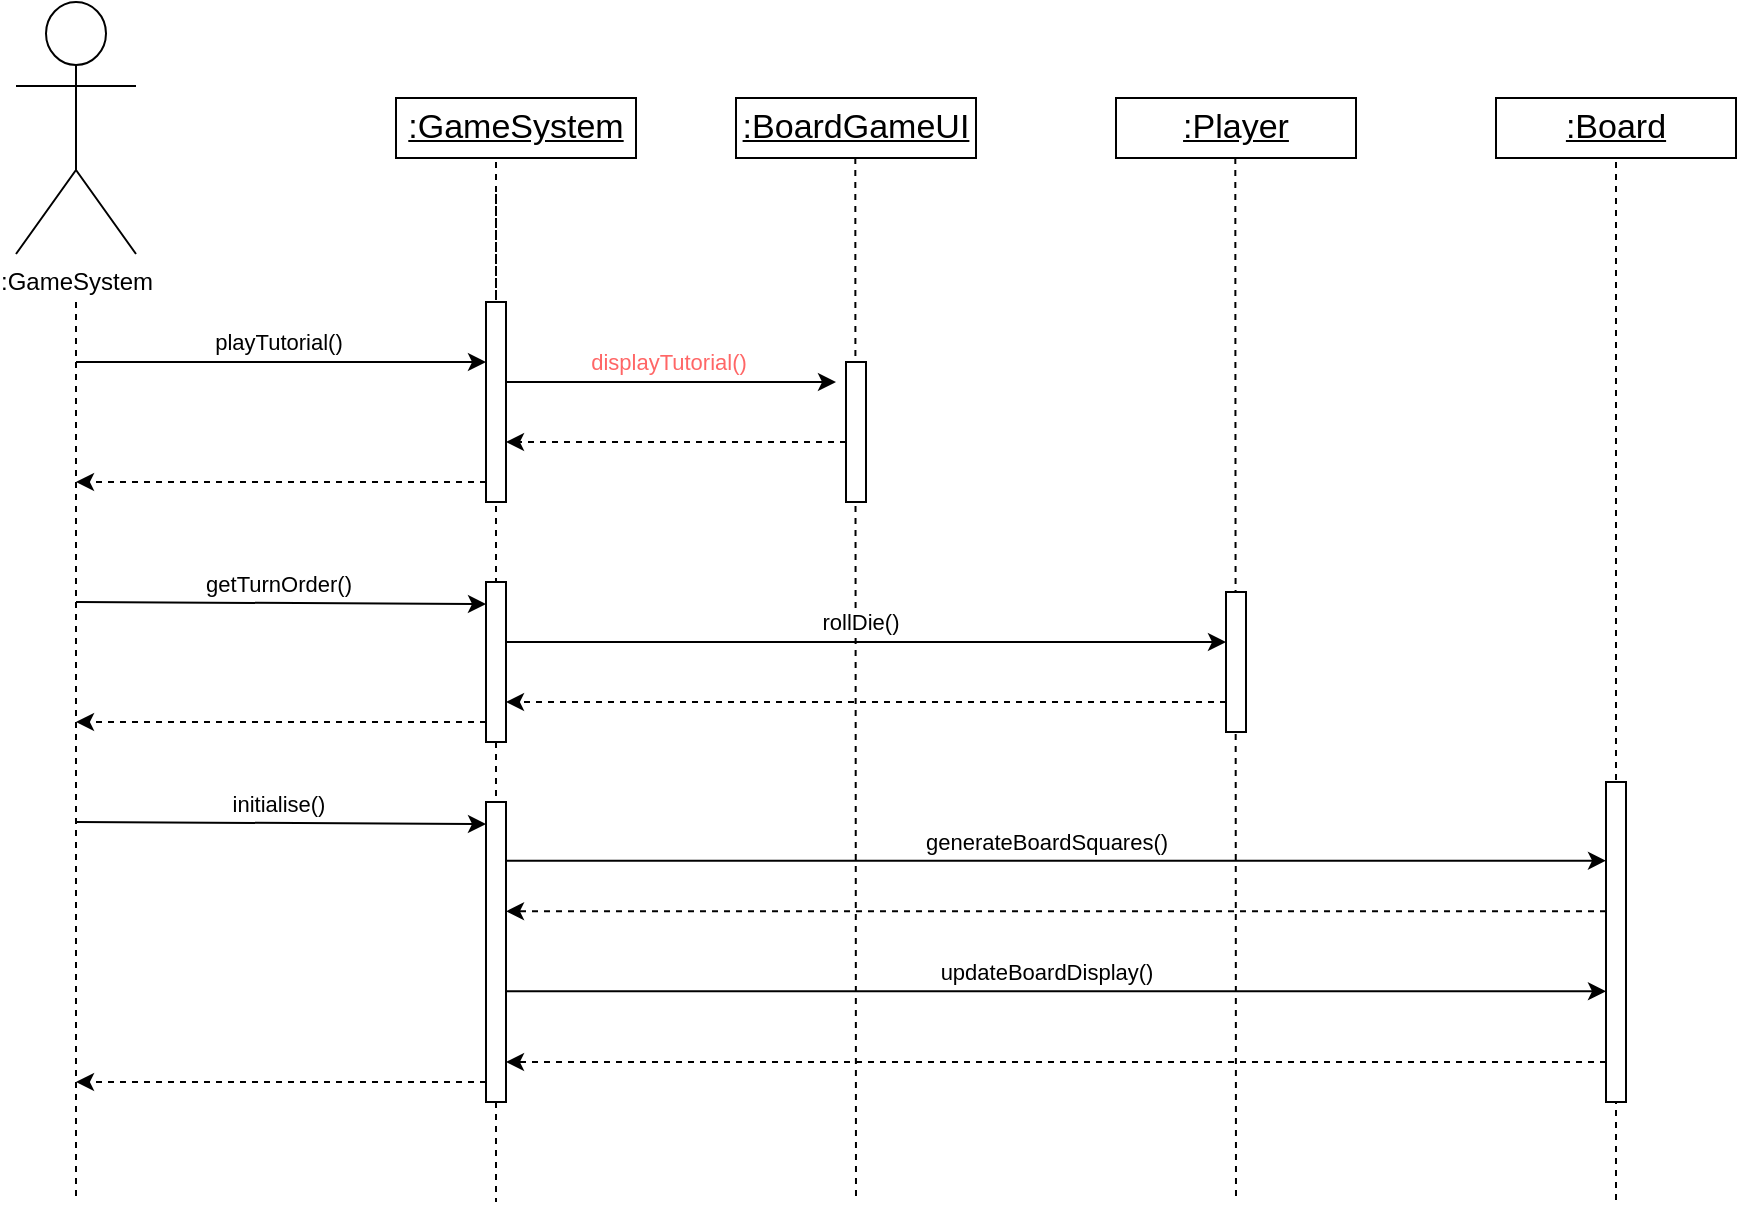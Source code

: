 <mxfile version="24.9.0" pages="4">
  <diagram id="BFhmOi5wU_xgaNPKwpR2" name="Start Game Setup &amp; Player Introduction">
    <mxGraphModel dx="1568" dy="797" grid="1" gridSize="10" guides="1" tooltips="1" connect="1" arrows="1" fold="1" page="1" pageScale="1" pageWidth="1169" pageHeight="827" math="0" shadow="0">
      <root>
        <mxCell id="0" />
        <mxCell id="1" parent="0" />
        <mxCell id="CB8T1kKB-QZbDKMBK94T-1" style="edgeStyle=orthogonalEdgeStyle;rounded=0;orthogonalLoop=1;jettySize=auto;html=1;dashed=1;endArrow=none;endFill=0;" parent="1" edge="1">
          <mxGeometry relative="1" as="geometry">
            <mxPoint x="70" y="640" as="targetPoint" />
            <mxPoint x="70" y="190" as="sourcePoint" />
          </mxGeometry>
        </mxCell>
        <mxCell id="CB8T1kKB-QZbDKMBK94T-2" value=":GameSystem" style="shape=umlActor;verticalLabelPosition=bottom;verticalAlign=top;html=1;outlineConnect=0;" parent="1" vertex="1">
          <mxGeometry x="40" y="40" width="60" height="126" as="geometry" />
        </mxCell>
        <mxCell id="CB8T1kKB-QZbDKMBK94T-4" value=":GameSystem" style="html=1;whiteSpace=wrap;fontStyle=4;fontSize=17;horizontal=1;" parent="1" vertex="1">
          <mxGeometry x="230" y="88" width="120" height="30" as="geometry" />
        </mxCell>
        <mxCell id="CB8T1kKB-QZbDKMBK94T-5" style="edgeStyle=orthogonalEdgeStyle;rounded=0;orthogonalLoop=1;jettySize=auto;html=1;dashed=1;endArrow=none;endFill=0;exitX=0.5;exitY=1;exitDx=0;exitDy=0;" parent="1" source="0vsVzLCJRV0ue-xMrHIm-22" edge="1">
          <mxGeometry relative="1" as="geometry">
            <mxPoint x="280" y="640" as="targetPoint" />
            <mxPoint x="280" y="136" as="sourcePoint" />
            <Array as="points">
              <mxPoint x="280" y="426" />
            </Array>
          </mxGeometry>
        </mxCell>
        <mxCell id="CB8T1kKB-QZbDKMBK94T-7" value="" style="edgeStyle=orthogonalEdgeStyle;rounded=0;orthogonalLoop=1;jettySize=auto;html=1;dashed=1;endArrow=none;endFill=0;exitX=0.5;exitY=1;exitDx=0;exitDy=0;" parent="1" source="CB8T1kKB-QZbDKMBK94T-4" edge="1">
          <mxGeometry relative="1" as="geometry">
            <mxPoint x="280" y="216" as="targetPoint" />
            <mxPoint x="280" y="76" as="sourcePoint" />
            <Array as="points">
              <mxPoint x="280" y="226" />
              <mxPoint x="280" y="226" />
            </Array>
          </mxGeometry>
        </mxCell>
        <mxCell id="0vsVzLCJRV0ue-xMrHIm-4" value="" style="endArrow=classic;html=1;rounded=0;" parent="1" target="0vsVzLCJRV0ue-xMrHIm-3" edge="1">
          <mxGeometry width="50" height="50" relative="1" as="geometry">
            <mxPoint x="70" y="220" as="sourcePoint" />
            <mxPoint x="160" y="220" as="targetPoint" />
          </mxGeometry>
        </mxCell>
        <mxCell id="0vsVzLCJRV0ue-xMrHIm-12" value="playTutorial()" style="edgeLabel;html=1;align=center;verticalAlign=middle;resizable=0;points=[];" parent="0vsVzLCJRV0ue-xMrHIm-4" vertex="1" connectable="0">
          <mxGeometry x="-0.019" relative="1" as="geometry">
            <mxPoint y="-10" as="offset" />
          </mxGeometry>
        </mxCell>
        <mxCell id="0vsVzLCJRV0ue-xMrHIm-17" value="" style="endArrow=classic;dashed=1;html=1;rounded=0;" parent="1" edge="1">
          <mxGeometry width="50" height="50" relative="1" as="geometry">
            <mxPoint x="275" y="280" as="sourcePoint" />
            <mxPoint x="70" y="280" as="targetPoint" />
          </mxGeometry>
        </mxCell>
        <mxCell id="0vsVzLCJRV0ue-xMrHIm-19" value="" style="endArrow=classic;html=1;rounded=0;entryX=0;entryY=0;entryDx=0;entryDy=5;entryPerimeter=0;" parent="1" edge="1">
          <mxGeometry width="50" height="50" relative="1" as="geometry">
            <mxPoint x="70" y="340" as="sourcePoint" />
            <mxPoint x="275" y="341" as="targetPoint" />
          </mxGeometry>
        </mxCell>
        <mxCell id="0vsVzLCJRV0ue-xMrHIm-20" value="getTurnOrder()" style="edgeLabel;html=1;align=center;verticalAlign=middle;resizable=0;points=[];" parent="0vsVzLCJRV0ue-xMrHIm-19" vertex="1" connectable="0">
          <mxGeometry x="-0.019" relative="1" as="geometry">
            <mxPoint y="-10" as="offset" />
          </mxGeometry>
        </mxCell>
        <mxCell id="0vsVzLCJRV0ue-xMrHIm-21" value="" style="endArrow=classic;dashed=1;html=1;rounded=0;" parent="1" edge="1">
          <mxGeometry width="50" height="50" relative="1" as="geometry">
            <mxPoint x="275" y="400" as="sourcePoint" />
            <mxPoint x="70" y="400" as="targetPoint" />
          </mxGeometry>
        </mxCell>
        <mxCell id="0vsVzLCJRV0ue-xMrHIm-23" value="" style="edgeStyle=orthogonalEdgeStyle;rounded=0;orthogonalLoop=1;jettySize=auto;html=1;dashed=1;endArrow=none;endFill=0;exitX=0.5;exitY=1;exitDx=0;exitDy=0;" parent="1" target="0vsVzLCJRV0ue-xMrHIm-22" edge="1">
          <mxGeometry relative="1" as="geometry">
            <mxPoint x="280" y="480" as="targetPoint" />
            <mxPoint x="280" y="136" as="sourcePoint" />
            <Array as="points">
              <mxPoint x="280" y="260" />
              <mxPoint x="280" y="260" />
            </Array>
          </mxGeometry>
        </mxCell>
        <mxCell id="0vsVzLCJRV0ue-xMrHIm-22" value="" style="html=1;points=[[0,0,0,0,5],[0,1,0,0,-5],[1,0,0,0,5],[1,1,0,0,-5]];perimeter=orthogonalPerimeter;outlineConnect=0;targetShapes=umlLifeline;portConstraint=eastwest;newEdgeStyle={&quot;curved&quot;:0,&quot;rounded&quot;:0};" parent="1" vertex="1">
          <mxGeometry x="275" y="330" width="10" height="80" as="geometry" />
        </mxCell>
        <mxCell id="0vsVzLCJRV0ue-xMrHIm-3" value="" style="html=1;points=[[0,0,0,0,5],[0,1,0,0,-5],[1,0,0,0,5],[1,1,0,0,-5]];perimeter=orthogonalPerimeter;outlineConnect=0;targetShapes=umlLifeline;portConstraint=eastwest;newEdgeStyle={&quot;curved&quot;:0,&quot;rounded&quot;:0};" parent="1" vertex="1">
          <mxGeometry x="275" y="190" width="10" height="100" as="geometry" />
        </mxCell>
        <mxCell id="0vsVzLCJRV0ue-xMrHIm-24" value="" style="endArrow=classic;html=1;rounded=0;entryX=0;entryY=0;entryDx=0;entryDy=5;entryPerimeter=0;" parent="1" edge="1">
          <mxGeometry width="50" height="50" relative="1" as="geometry">
            <mxPoint x="70" y="450" as="sourcePoint" />
            <mxPoint x="275" y="451" as="targetPoint" />
          </mxGeometry>
        </mxCell>
        <mxCell id="0vsVzLCJRV0ue-xMrHIm-25" value="initialise()" style="edgeLabel;html=1;align=center;verticalAlign=middle;resizable=0;points=[];" parent="0vsVzLCJRV0ue-xMrHIm-24" vertex="1" connectable="0">
          <mxGeometry x="-0.019" relative="1" as="geometry">
            <mxPoint y="-10" as="offset" />
          </mxGeometry>
        </mxCell>
        <mxCell id="0vsVzLCJRV0ue-xMrHIm-26" value="" style="endArrow=classic;dashed=1;html=1;rounded=0;" parent="1" edge="1">
          <mxGeometry width="50" height="50" relative="1" as="geometry">
            <mxPoint x="275" y="580" as="sourcePoint" />
            <mxPoint x="70" y="580" as="targetPoint" />
          </mxGeometry>
        </mxCell>
        <mxCell id="0vsVzLCJRV0ue-xMrHIm-27" value="" style="html=1;points=[[0,0,0,0,5],[0,1,0,0,-5],[1,0,0,0,5],[1,1,0,0,-5]];perimeter=orthogonalPerimeter;outlineConnect=0;targetShapes=umlLifeline;portConstraint=eastwest;newEdgeStyle={&quot;curved&quot;:0,&quot;rounded&quot;:0};" parent="1" vertex="1">
          <mxGeometry x="275" y="440" width="10" height="150" as="geometry" />
        </mxCell>
        <mxCell id="Nckeg02XJ0LHELRJPL2k-1" value=":BoardGameUI" style="html=1;whiteSpace=wrap;fontStyle=4;fontSize=17;horizontal=1;" vertex="1" parent="1">
          <mxGeometry x="400" y="88" width="120" height="30" as="geometry" />
        </mxCell>
        <mxCell id="Nckeg02XJ0LHELRJPL2k-2" value="" style="endArrow=classic;html=1;rounded=0;" edge="1" parent="1">
          <mxGeometry width="50" height="50" relative="1" as="geometry">
            <mxPoint x="285" y="230" as="sourcePoint" />
            <mxPoint x="450" y="230" as="targetPoint" />
          </mxGeometry>
        </mxCell>
        <mxCell id="Nckeg02XJ0LHELRJPL2k-3" value="&lt;font color=&quot;#ff6666&quot;&gt;displayTutorial()&lt;/font&gt;" style="edgeLabel;html=1;align=center;verticalAlign=middle;resizable=0;points=[];strokeColor=#FF7575;fillColor=#FF6666;" vertex="1" connectable="0" parent="Nckeg02XJ0LHELRJPL2k-2">
          <mxGeometry x="-0.019" relative="1" as="geometry">
            <mxPoint y="-10" as="offset" />
          </mxGeometry>
        </mxCell>
        <mxCell id="Nckeg02XJ0LHELRJPL2k-8" value="" style="edgeStyle=orthogonalEdgeStyle;rounded=0;orthogonalLoop=1;jettySize=auto;html=1;dashed=1;endArrow=none;endFill=0;exitX=0.5;exitY=1;exitDx=0;exitDy=0;" edge="1" parent="1">
          <mxGeometry relative="1" as="geometry">
            <mxPoint x="460" y="640" as="targetPoint" />
            <mxPoint x="459.66" y="118" as="sourcePoint" />
            <Array as="points">
              <mxPoint x="460" y="210" />
              <mxPoint x="460" y="210" />
            </Array>
          </mxGeometry>
        </mxCell>
        <mxCell id="Nckeg02XJ0LHELRJPL2k-6" value="" style="html=1;points=[[0,0,0,0,5],[0,1,0,0,-5],[1,0,0,0,5],[1,1,0,0,-5]];perimeter=orthogonalPerimeter;outlineConnect=0;targetShapes=umlLifeline;portConstraint=eastwest;newEdgeStyle={&quot;curved&quot;:0,&quot;rounded&quot;:0};" vertex="1" parent="1">
          <mxGeometry x="455" y="220" width="10" height="70" as="geometry" />
        </mxCell>
        <mxCell id="Nckeg02XJ0LHELRJPL2k-9" value="" style="endArrow=classic;dashed=1;html=1;rounded=0;" edge="1" parent="1" target="0vsVzLCJRV0ue-xMrHIm-3">
          <mxGeometry width="50" height="50" relative="1" as="geometry">
            <mxPoint x="455" y="260" as="sourcePoint" />
            <mxPoint x="290" y="260" as="targetPoint" />
          </mxGeometry>
        </mxCell>
        <mxCell id="Nckeg02XJ0LHELRJPL2k-11" value=":Player" style="html=1;whiteSpace=wrap;fontStyle=4;fontSize=17;horizontal=1;" vertex="1" parent="1">
          <mxGeometry x="590" y="88" width="120" height="30" as="geometry" />
        </mxCell>
        <mxCell id="Nckeg02XJ0LHELRJPL2k-12" value="" style="edgeStyle=orthogonalEdgeStyle;rounded=0;orthogonalLoop=1;jettySize=auto;html=1;dashed=1;endArrow=none;endFill=0;exitX=0.5;exitY=1;exitDx=0;exitDy=0;" edge="1" parent="1">
          <mxGeometry relative="1" as="geometry">
            <mxPoint x="650" y="640" as="targetPoint" />
            <mxPoint x="649.66" y="118" as="sourcePoint" />
            <Array as="points">
              <mxPoint x="650" y="210" />
              <mxPoint x="650" y="210" />
            </Array>
          </mxGeometry>
        </mxCell>
        <mxCell id="Nckeg02XJ0LHELRJPL2k-13" value="" style="html=1;points=[[0,0,0,0,5],[0,1,0,0,-5],[1,0,0,0,5],[1,1,0,0,-5]];perimeter=orthogonalPerimeter;outlineConnect=0;targetShapes=umlLifeline;portConstraint=eastwest;newEdgeStyle={&quot;curved&quot;:0,&quot;rounded&quot;:0};" vertex="1" parent="1">
          <mxGeometry x="645" y="335" width="10" height="70" as="geometry" />
        </mxCell>
        <mxCell id="Nckeg02XJ0LHELRJPL2k-14" value="" style="endArrow=classic;html=1;rounded=0;" edge="1" parent="1" target="Nckeg02XJ0LHELRJPL2k-13">
          <mxGeometry width="50" height="50" relative="1" as="geometry">
            <mxPoint x="285" y="360" as="sourcePoint" />
            <mxPoint x="490" y="361" as="targetPoint" />
          </mxGeometry>
        </mxCell>
        <mxCell id="Nckeg02XJ0LHELRJPL2k-15" value="rollDie()" style="edgeLabel;html=1;align=center;verticalAlign=middle;resizable=0;points=[];" vertex="1" connectable="0" parent="Nckeg02XJ0LHELRJPL2k-14">
          <mxGeometry x="-0.019" relative="1" as="geometry">
            <mxPoint y="-10" as="offset" />
          </mxGeometry>
        </mxCell>
        <mxCell id="Nckeg02XJ0LHELRJPL2k-16" value="" style="endArrow=classic;dashed=1;html=1;rounded=0;" edge="1" parent="1">
          <mxGeometry width="50" height="50" relative="1" as="geometry">
            <mxPoint x="645" y="390" as="sourcePoint" />
            <mxPoint x="285" y="390" as="targetPoint" />
          </mxGeometry>
        </mxCell>
        <mxCell id="Nckeg02XJ0LHELRJPL2k-18" value=":Board" style="html=1;whiteSpace=wrap;fontStyle=4;fontSize=17;horizontal=1;" vertex="1" parent="1">
          <mxGeometry x="780" y="88" width="120" height="30" as="geometry" />
        </mxCell>
        <mxCell id="Nckeg02XJ0LHELRJPL2k-19" value="" style="edgeStyle=orthogonalEdgeStyle;rounded=0;orthogonalLoop=1;jettySize=auto;html=1;dashed=1;endArrow=none;endFill=0;" edge="1" parent="1">
          <mxGeometry relative="1" as="geometry">
            <mxPoint x="840" y="640" as="targetPoint" />
            <mxPoint x="840" y="120" as="sourcePoint" />
            <Array as="points">
              <mxPoint x="839.66" y="120" />
              <mxPoint x="839.66" y="120" />
            </Array>
          </mxGeometry>
        </mxCell>
        <mxCell id="Nckeg02XJ0LHELRJPL2k-20" value="" style="html=1;points=[[0,0,0,0,5],[0,1,0,0,-5],[1,0,0,0,5],[1,1,0,0,-5]];perimeter=orthogonalPerimeter;outlineConnect=0;targetShapes=umlLifeline;portConstraint=eastwest;newEdgeStyle={&quot;curved&quot;:0,&quot;rounded&quot;:0};" vertex="1" parent="1">
          <mxGeometry x="835" y="430" width="10" height="160" as="geometry" />
        </mxCell>
        <mxCell id="Nckeg02XJ0LHELRJPL2k-22" value="" style="endArrow=classic;html=1;rounded=0;" edge="1" parent="1">
          <mxGeometry width="50" height="50" relative="1" as="geometry">
            <mxPoint x="285" y="469.32" as="sourcePoint" />
            <mxPoint x="835" y="469.32" as="targetPoint" />
          </mxGeometry>
        </mxCell>
        <mxCell id="Nckeg02XJ0LHELRJPL2k-23" value="generateBoardSquares()" style="edgeLabel;html=1;align=center;verticalAlign=middle;resizable=0;points=[];" vertex="1" connectable="0" parent="Nckeg02XJ0LHELRJPL2k-22">
          <mxGeometry x="-0.019" relative="1" as="geometry">
            <mxPoint y="-10" as="offset" />
          </mxGeometry>
        </mxCell>
        <mxCell id="Nckeg02XJ0LHELRJPL2k-24" value="" style="endArrow=classic;dashed=1;html=1;rounded=0;" edge="1" parent="1">
          <mxGeometry width="50" height="50" relative="1" as="geometry">
            <mxPoint x="835" y="494.66" as="sourcePoint" />
            <mxPoint x="285" y="494.66" as="targetPoint" />
          </mxGeometry>
        </mxCell>
        <mxCell id="Nckeg02XJ0LHELRJPL2k-27" value="" style="endArrow=classic;html=1;rounded=0;" edge="1" parent="1">
          <mxGeometry width="50" height="50" relative="1" as="geometry">
            <mxPoint x="285" y="534.66" as="sourcePoint" />
            <mxPoint x="835" y="534.66" as="targetPoint" />
          </mxGeometry>
        </mxCell>
        <mxCell id="Nckeg02XJ0LHELRJPL2k-28" value="updateBoardDisplay()" style="edgeLabel;html=1;align=center;verticalAlign=middle;resizable=0;points=[];" vertex="1" connectable="0" parent="Nckeg02XJ0LHELRJPL2k-27">
          <mxGeometry x="-0.019" relative="1" as="geometry">
            <mxPoint y="-10" as="offset" />
          </mxGeometry>
        </mxCell>
        <mxCell id="Nckeg02XJ0LHELRJPL2k-29" value="" style="endArrow=classic;dashed=1;html=1;rounded=0;" edge="1" parent="1">
          <mxGeometry width="50" height="50" relative="1" as="geometry">
            <mxPoint x="835" y="570" as="sourcePoint" />
            <mxPoint x="285" y="570" as="targetPoint" />
          </mxGeometry>
        </mxCell>
      </root>
    </mxGraphModel>
  </diagram>
  <diagram id="1gTBsRZRr8wAKN8Hd8PT" name="Resolve End of Round">
    <mxGraphModel dx="1299" dy="661" grid="1" gridSize="10" guides="1" tooltips="1" connect="1" arrows="1" fold="1" page="1" pageScale="1" pageWidth="1169" pageHeight="827" math="0" shadow="0">
      <root>
        <mxCell id="0" />
        <mxCell id="1" parent="0" />
        <mxCell id="EyYJ2yW6J9hGM3Kc2w8u-1" style="edgeStyle=orthogonalEdgeStyle;rounded=0;orthogonalLoop=1;jettySize=auto;html=1;dashed=1;endArrow=none;endFill=0;" parent="1" edge="1">
          <mxGeometry relative="1" as="geometry">
            <mxPoint x="80" y="440" as="targetPoint" />
            <mxPoint x="80" y="190" as="sourcePoint" />
          </mxGeometry>
        </mxCell>
        <mxCell id="EyYJ2yW6J9hGM3Kc2w8u-2" value=":Player" style="shape=umlActor;verticalLabelPosition=bottom;verticalAlign=top;html=1;outlineConnect=0;" parent="1" vertex="1">
          <mxGeometry x="50" y="40" width="60" height="126" as="geometry" />
        </mxCell>
        <mxCell id="EyYJ2yW6J9hGM3Kc2w8u-3" value=":GameSystem" style="html=1;whiteSpace=wrap;fontStyle=4;fontSize=17;horizontal=1;" parent="1" vertex="1">
          <mxGeometry x="240" y="88" width="120" height="30" as="geometry" />
        </mxCell>
        <mxCell id="EyYJ2yW6J9hGM3Kc2w8u-4" value="" style="edgeStyle=orthogonalEdgeStyle;rounded=0;orthogonalLoop=1;jettySize=auto;html=1;dashed=1;endArrow=none;endFill=0;exitX=0.5;exitY=1;exitDx=0;exitDy=0;" parent="1" source="EyYJ2yW6J9hGM3Kc2w8u-3" edge="1">
          <mxGeometry relative="1" as="geometry">
            <mxPoint x="290" y="216" as="targetPoint" />
            <mxPoint x="290" y="76" as="sourcePoint" />
            <Array as="points">
              <mxPoint x="290" y="226" />
              <mxPoint x="290" y="226" />
            </Array>
          </mxGeometry>
        </mxCell>
        <mxCell id="EyYJ2yW6J9hGM3Kc2w8u-5" value="" style="endArrow=classic;html=1;rounded=0;" parent="1" target="EyYJ2yW6J9hGM3Kc2w8u-9" edge="1">
          <mxGeometry width="50" height="50" relative="1" as="geometry">
            <mxPoint x="80" y="220" as="sourcePoint" />
            <mxPoint x="170" y="220" as="targetPoint" />
          </mxGeometry>
        </mxCell>
        <mxCell id="EyYJ2yW6J9hGM3Kc2w8u-6" value="endRound()" style="edgeLabel;html=1;align=center;verticalAlign=middle;resizable=0;points=[];" parent="EyYJ2yW6J9hGM3Kc2w8u-5" vertex="1" connectable="0">
          <mxGeometry x="-0.019" relative="1" as="geometry">
            <mxPoint y="-10" as="offset" />
          </mxGeometry>
        </mxCell>
        <mxCell id="EyYJ2yW6J9hGM3Kc2w8u-7" value="" style="endArrow=classic;dashed=1;html=1;rounded=0;" parent="1" edge="1">
          <mxGeometry width="50" height="50" relative="1" as="geometry">
            <mxPoint x="285" y="390" as="sourcePoint" />
            <mxPoint x="80" y="390" as="targetPoint" />
          </mxGeometry>
        </mxCell>
        <mxCell id="EyYJ2yW6J9hGM3Kc2w8u-8" value="" style="edgeStyle=orthogonalEdgeStyle;rounded=0;orthogonalLoop=1;jettySize=auto;html=1;dashed=1;endArrow=none;endFill=0;exitX=0.5;exitY=1;exitDx=0;exitDy=0;" parent="1" edge="1">
          <mxGeometry relative="1" as="geometry">
            <mxPoint x="290" y="440" as="targetPoint" />
            <mxPoint x="290" y="136" as="sourcePoint" />
            <Array as="points">
              <mxPoint x="290" y="260" />
              <mxPoint x="290" y="260" />
            </Array>
          </mxGeometry>
        </mxCell>
        <mxCell id="EyYJ2yW6J9hGM3Kc2w8u-9" value="" style="html=1;points=[[0,0,0,0,5],[0,1,0,0,-5],[1,0,0,0,5],[1,1,0,0,-5]];perimeter=orthogonalPerimeter;outlineConnect=0;targetShapes=umlLifeline;portConstraint=eastwest;newEdgeStyle={&quot;curved&quot;:0,&quot;rounded&quot;:0};" parent="1" vertex="1">
          <mxGeometry x="285" y="190" width="10" height="220" as="geometry" />
        </mxCell>
        <mxCell id="EyYJ2yW6J9hGM3Kc2w8u-10" value="" style="endArrow=classic;html=1;rounded=0;" parent="1" target="EyYJ2yW6J9hGM3Kc2w8u-14" edge="1">
          <mxGeometry width="50" height="50" relative="1" as="geometry">
            <mxPoint x="295" y="230" as="sourcePoint" />
            <mxPoint x="385" y="230" as="targetPoint" />
          </mxGeometry>
        </mxCell>
        <mxCell id="EyYJ2yW6J9hGM3Kc2w8u-11" value="generateMoreSquares()" style="edgeLabel;html=1;align=center;verticalAlign=middle;resizable=0;points=[];" parent="EyYJ2yW6J9hGM3Kc2w8u-10" vertex="1" connectable="0">
          <mxGeometry x="-0.019" relative="1" as="geometry">
            <mxPoint y="-10" as="offset" />
          </mxGeometry>
        </mxCell>
        <mxCell id="EyYJ2yW6J9hGM3Kc2w8u-12" value=":Board" style="html=1;whiteSpace=wrap;fontStyle=4;fontSize=17;horizontal=1;" parent="1" vertex="1">
          <mxGeometry x="455" y="88" width="100" height="30" as="geometry" />
        </mxCell>
        <mxCell id="EyYJ2yW6J9hGM3Kc2w8u-13" value="" style="edgeStyle=orthogonalEdgeStyle;rounded=0;orthogonalLoop=1;jettySize=auto;html=1;dashed=1;endArrow=none;endFill=0;exitX=0.5;exitY=1;exitDx=0;exitDy=0;" parent="1" edge="1">
          <mxGeometry relative="1" as="geometry">
            <mxPoint x="505" y="440" as="targetPoint" />
            <mxPoint x="504.71" y="118" as="sourcePoint" />
            <Array as="points">
              <mxPoint x="504.71" y="242" />
              <mxPoint x="504.71" y="242" />
            </Array>
          </mxGeometry>
        </mxCell>
        <mxCell id="EyYJ2yW6J9hGM3Kc2w8u-14" value="" style="html=1;points=[[0,0,0,0,5],[0,1,0,0,-5],[1,0,0,0,5],[1,1,0,0,-5]];perimeter=orthogonalPerimeter;outlineConnect=0;targetShapes=umlLifeline;portConstraint=eastwest;newEdgeStyle={&quot;curved&quot;:0,&quot;rounded&quot;:0};" parent="1" vertex="1">
          <mxGeometry x="500" y="200" width="10" height="190" as="geometry" />
        </mxCell>
        <mxCell id="EyYJ2yW6J9hGM3Kc2w8u-15" value="" style="endArrow=classic;dashed=1;html=1;rounded=0;" parent="1" edge="1">
          <mxGeometry width="50" height="50" relative="1" as="geometry">
            <mxPoint x="500" y="300" as="sourcePoint" />
            <mxPoint x="295" y="300" as="targetPoint" />
          </mxGeometry>
        </mxCell>
        <mxCell id="3tpPP3syLz1Yh3ShNfxO-2" value=":Pothole" style="html=1;whiteSpace=wrap;fontStyle=4;fontSize=17;horizontal=1;" vertex="1" parent="1">
          <mxGeometry x="640" y="88" width="100" height="30" as="geometry" />
        </mxCell>
        <mxCell id="3tpPP3syLz1Yh3ShNfxO-3" value="" style="edgeStyle=orthogonalEdgeStyle;rounded=0;orthogonalLoop=1;jettySize=auto;html=1;dashed=1;endArrow=none;endFill=0;exitX=0.5;exitY=1;exitDx=0;exitDy=0;" edge="1" parent="1">
          <mxGeometry relative="1" as="geometry">
            <mxPoint x="690" y="440" as="targetPoint" />
            <mxPoint x="689.71" y="118" as="sourcePoint" />
            <Array as="points">
              <mxPoint x="689.71" y="242" />
              <mxPoint x="689.71" y="242" />
            </Array>
          </mxGeometry>
        </mxCell>
        <mxCell id="3tpPP3syLz1Yh3ShNfxO-4" value="" style="html=1;points=[[0,0,0,0,5],[0,1,0,0,-5],[1,0,0,0,5],[1,1,0,0,-5]];perimeter=orthogonalPerimeter;outlineConnect=0;targetShapes=umlLifeline;portConstraint=eastwest;newEdgeStyle={&quot;curved&quot;:0,&quot;rounded&quot;:0};" vertex="1" parent="1">
          <mxGeometry x="685" y="200" width="10" height="110" as="geometry" />
        </mxCell>
        <mxCell id="3tpPP3syLz1Yh3ShNfxO-5" value="" style="endArrow=classic;html=1;rounded=0;" edge="1" parent="1">
          <mxGeometry width="50" height="50" relative="1" as="geometry">
            <mxPoint x="510" y="250" as="sourcePoint" />
            <mxPoint x="685" y="250" as="targetPoint" />
          </mxGeometry>
        </mxCell>
        <mxCell id="3tpPP3syLz1Yh3ShNfxO-6" value="increasePotholeSize()" style="edgeLabel;html=1;align=center;verticalAlign=middle;resizable=0;points=[];" vertex="1" connectable="0" parent="3tpPP3syLz1Yh3ShNfxO-5">
          <mxGeometry x="-0.019" relative="1" as="geometry">
            <mxPoint y="-10" as="offset" />
          </mxGeometry>
        </mxCell>
        <mxCell id="3tpPP3syLz1Yh3ShNfxO-7" value="" style="endArrow=classic;dashed=1;html=1;rounded=0;" edge="1" parent="1">
          <mxGeometry width="50" height="50" relative="1" as="geometry">
            <mxPoint x="685" y="290" as="sourcePoint" />
            <mxPoint x="510" y="290" as="targetPoint" />
          </mxGeometry>
        </mxCell>
        <mxCell id="3tpPP3syLz1Yh3ShNfxO-11" value="" style="endArrow=classic;html=1;rounded=0;" edge="1" parent="1">
          <mxGeometry width="50" height="50" relative="1" as="geometry">
            <mxPoint x="295" y="330" as="sourcePoint" />
            <mxPoint x="500" y="330" as="targetPoint" />
          </mxGeometry>
        </mxCell>
        <mxCell id="3tpPP3syLz1Yh3ShNfxO-12" value="updateBoardDisplay()" style="edgeLabel;html=1;align=center;verticalAlign=middle;resizable=0;points=[];" vertex="1" connectable="0" parent="3tpPP3syLz1Yh3ShNfxO-11">
          <mxGeometry x="-0.019" relative="1" as="geometry">
            <mxPoint y="-10" as="offset" />
          </mxGeometry>
        </mxCell>
        <mxCell id="3tpPP3syLz1Yh3ShNfxO-13" value="" style="endArrow=classic;dashed=1;html=1;rounded=0;" edge="1" parent="1">
          <mxGeometry width="50" height="50" relative="1" as="geometry">
            <mxPoint x="500" y="370" as="sourcePoint" />
            <mxPoint x="295" y="370" as="targetPoint" />
          </mxGeometry>
        </mxCell>
      </root>
    </mxGraphModel>
  </diagram>
  <diagram id="SiPAjbxsBSBmqvlJHXYI" name="Declare game winner">
    <mxGraphModel dx="1299" dy="661" grid="1" gridSize="10" guides="1" tooltips="1" connect="1" arrows="1" fold="1" page="1" pageScale="1" pageWidth="1169" pageHeight="827" math="0" shadow="0">
      <root>
        <mxCell id="0" />
        <mxCell id="1" parent="0" />
        <mxCell id="mCKuifK9pSoZSj8asz60-1" style="edgeStyle=orthogonalEdgeStyle;rounded=0;orthogonalLoop=1;jettySize=auto;html=1;dashed=1;endArrow=none;endFill=0;" parent="1" edge="1">
          <mxGeometry relative="1" as="geometry">
            <mxPoint x="80" y="400" as="targetPoint" />
            <mxPoint x="80" y="190" as="sourcePoint" />
          </mxGeometry>
        </mxCell>
        <mxCell id="mCKuifK9pSoZSj8asz60-2" value=":GameSystem" style="shape=umlActor;verticalLabelPosition=bottom;verticalAlign=top;html=1;outlineConnect=0;" parent="1" vertex="1">
          <mxGeometry x="50" y="40" width="60" height="126" as="geometry" />
        </mxCell>
        <mxCell id="mCKuifK9pSoZSj8asz60-3" value=":BoardGameUI" style="html=1;whiteSpace=wrap;fontStyle=4;fontSize=17;horizontal=1;" parent="1" vertex="1">
          <mxGeometry x="230" y="88" width="120" height="30" as="geometry" />
        </mxCell>
        <mxCell id="mCKuifK9pSoZSj8asz60-4" value="" style="edgeStyle=orthogonalEdgeStyle;rounded=0;orthogonalLoop=1;jettySize=auto;html=1;dashed=1;endArrow=none;endFill=0;exitX=0.5;exitY=1;exitDx=0;exitDy=0;" parent="1" source="mCKuifK9pSoZSj8asz60-3" edge="1">
          <mxGeometry relative="1" as="geometry">
            <mxPoint x="290" y="216" as="targetPoint" />
            <mxPoint x="290" y="76" as="sourcePoint" />
            <Array as="points">
              <mxPoint x="290" y="226" />
              <mxPoint x="290" y="226" />
            </Array>
          </mxGeometry>
        </mxCell>
        <mxCell id="mCKuifK9pSoZSj8asz60-5" value="" style="endArrow=classic;html=1;rounded=0;" parent="1" target="mCKuifK9pSoZSj8asz60-9" edge="1">
          <mxGeometry width="50" height="50" relative="1" as="geometry">
            <mxPoint x="80" y="220" as="sourcePoint" />
            <mxPoint x="170" y="220" as="targetPoint" />
          </mxGeometry>
        </mxCell>
        <mxCell id="mCKuifK9pSoZSj8asz60-6" value="declareWinner()" style="edgeLabel;html=1;align=center;verticalAlign=middle;resizable=0;points=[];" parent="mCKuifK9pSoZSj8asz60-5" vertex="1" connectable="0">
          <mxGeometry x="-0.019" relative="1" as="geometry">
            <mxPoint y="-10" as="offset" />
          </mxGeometry>
        </mxCell>
        <mxCell id="mCKuifK9pSoZSj8asz60-7" value="" style="endArrow=classic;dashed=1;html=1;rounded=0;" parent="1" edge="1">
          <mxGeometry width="50" height="50" relative="1" as="geometry">
            <mxPoint x="285" y="260" as="sourcePoint" />
            <mxPoint x="80" y="260" as="targetPoint" />
          </mxGeometry>
        </mxCell>
        <mxCell id="mCKuifK9pSoZSj8asz60-8" value="" style="edgeStyle=orthogonalEdgeStyle;rounded=0;orthogonalLoop=1;jettySize=auto;html=1;dashed=1;endArrow=none;endFill=0;exitX=0.5;exitY=1;exitDx=0;exitDy=0;" parent="1" edge="1">
          <mxGeometry relative="1" as="geometry">
            <mxPoint x="290" y="400" as="targetPoint" />
            <mxPoint x="290" y="136" as="sourcePoint" />
            <Array as="points">
              <mxPoint x="290" y="260" />
              <mxPoint x="290" y="260" />
            </Array>
          </mxGeometry>
        </mxCell>
        <mxCell id="mCKuifK9pSoZSj8asz60-9" value="" style="html=1;points=[[0,0,0,0,5],[0,1,0,0,-5],[1,0,0,0,5],[1,1,0,0,-5]];perimeter=orthogonalPerimeter;outlineConnect=0;targetShapes=umlLifeline;portConstraint=eastwest;newEdgeStyle={&quot;curved&quot;:0,&quot;rounded&quot;:0};" parent="1" vertex="1">
          <mxGeometry x="285" y="190" width="10" height="120" as="geometry" />
        </mxCell>
      </root>
    </mxGraphModel>
  </diagram>
  <diagram name="Encounter Knowledge" id="dKXVjFSks01nORZwe0Oq">
    <mxGraphModel dx="1568" dy="797" grid="1" gridSize="10" guides="1" tooltips="1" connect="1" arrows="1" fold="1" page="1" pageScale="1" pageWidth="1169" pageHeight="827" math="0" shadow="0">
      <root>
        <mxCell id="5QnwjZsneoWGY2_aBl7V-0" />
        <mxCell id="5QnwjZsneoWGY2_aBl7V-1" parent="5QnwjZsneoWGY2_aBl7V-0" />
        <mxCell id="593H2VnMmC3GUFmpOZyy-49" style="edgeStyle=orthogonalEdgeStyle;rounded=0;orthogonalLoop=1;jettySize=auto;html=1;dashed=1;endArrow=none;endFill=0;exitX=0.5;exitY=1;exitDx=0;exitDy=0;" edge="1" parent="5QnwjZsneoWGY2_aBl7V-1" source="593H2VnMmC3GUFmpOZyy-57">
          <mxGeometry relative="1" as="geometry">
            <mxPoint x="525" y="760" as="targetPoint" />
            <mxPoint x="524.5" y="78" as="sourcePoint" />
          </mxGeometry>
        </mxCell>
        <mxCell id="593H2VnMmC3GUFmpOZyy-50" value=":Board" style="html=1;whiteSpace=wrap;fontStyle=4;fontSize=17;horizontal=1;" vertex="1" parent="5QnwjZsneoWGY2_aBl7V-1">
          <mxGeometry x="265" y="48" width="100" height="30" as="geometry" />
        </mxCell>
        <mxCell id="593H2VnMmC3GUFmpOZyy-51" style="edgeStyle=orthogonalEdgeStyle;rounded=0;orthogonalLoop=1;jettySize=auto;html=1;dashed=1;endArrow=none;endFill=0;exitX=0.5;exitY=1;exitDx=0;exitDy=0;" edge="1" parent="5QnwjZsneoWGY2_aBl7V-1">
          <mxGeometry relative="1" as="geometry">
            <mxPoint x="315" y="760" as="targetPoint" />
            <mxPoint x="315" y="96" as="sourcePoint" />
            <Array as="points">
              <mxPoint x="315" y="386" />
            </Array>
          </mxGeometry>
        </mxCell>
        <mxCell id="593H2VnMmC3GUFmpOZyy-52" value="return Knowledge Square" style="html=1;verticalAlign=bottom;endArrow=open;dashed=1;endSize=8;curved=0;rounded=0;" edge="1" parent="5QnwjZsneoWGY2_aBl7V-1" source="593H2VnMmC3GUFmpOZyy-54">
          <mxGeometry relative="1" as="geometry">
            <mxPoint x="105" y="240" as="targetPoint" />
            <mxPoint x="315" y="436" as="sourcePoint" />
          </mxGeometry>
        </mxCell>
        <mxCell id="593H2VnMmC3GUFmpOZyy-53" value="" style="edgeStyle=orthogonalEdgeStyle;rounded=0;orthogonalLoop=1;jettySize=auto;html=1;dashed=1;endArrow=none;endFill=0;exitX=0.5;exitY=1;exitDx=0;exitDy=0;" edge="1" parent="5QnwjZsneoWGY2_aBl7V-1" source="593H2VnMmC3GUFmpOZyy-50" target="593H2VnMmC3GUFmpOZyy-54">
          <mxGeometry relative="1" as="geometry">
            <mxPoint x="315" y="296" as="targetPoint" />
            <mxPoint x="315" y="36" as="sourcePoint" />
            <Array as="points">
              <mxPoint x="315" y="186" />
              <mxPoint x="315" y="186" />
            </Array>
          </mxGeometry>
        </mxCell>
        <mxCell id="593H2VnMmC3GUFmpOZyy-54" value="" style="html=1;points=[[0,0,0,0,5],[0,1,0,0,-5],[1,0,0,0,5],[1,1,0,0,-5]];perimeter=orthogonalPerimeter;outlineConnect=0;targetShapes=umlLifeline;portConstraint=eastwest;newEdgeStyle={&quot;curved&quot;:0,&quot;rounded&quot;:0};" vertex="1" parent="5QnwjZsneoWGY2_aBl7V-1">
          <mxGeometry x="310" y="170" width="10" height="70" as="geometry" />
        </mxCell>
        <mxCell id="593H2VnMmC3GUFmpOZyy-55" value="" style="html=1;points=[[0,0,0,0,5],[0,1,0,0,-5],[1,0,0,0,5],[1,1,0,0,-5]];perimeter=orthogonalPerimeter;outlineConnect=0;targetShapes=umlLifeline;portConstraint=eastwest;newEdgeStyle={&quot;curved&quot;:0,&quot;rounded&quot;:0};" vertex="1" parent="5QnwjZsneoWGY2_aBl7V-1">
          <mxGeometry x="520" y="250" width="10" height="410" as="geometry" />
        </mxCell>
        <mxCell id="593H2VnMmC3GUFmpOZyy-56" value="activateSquareEffect()" style="html=1;verticalAlign=bottom;endArrow=block;curved=0;rounded=0;" edge="1" parent="5QnwjZsneoWGY2_aBl7V-1">
          <mxGeometry x="-0.0" width="80" relative="1" as="geometry">
            <mxPoint x="105" y="270.39" as="sourcePoint" />
            <mxPoint x="520" y="270.39" as="targetPoint" />
            <mxPoint as="offset" />
          </mxGeometry>
        </mxCell>
        <mxCell id="593H2VnMmC3GUFmpOZyy-57" value=":Knowledge" style="html=1;whiteSpace=wrap;fontStyle=4;fontSize=17;horizontal=1;" vertex="1" parent="5QnwjZsneoWGY2_aBl7V-1">
          <mxGeometry x="475" y="48" width="100" height="30" as="geometry" />
        </mxCell>
        <mxCell id="593H2VnMmC3GUFmpOZyy-58" value=":Player" style="shape=umlActor;verticalLabelPosition=bottom;verticalAlign=top;html=1;outlineConnect=0;" vertex="1" parent="5QnwjZsneoWGY2_aBl7V-1">
          <mxGeometry x="685" y="40" width="60" height="126" as="geometry" />
        </mxCell>
        <mxCell id="593H2VnMmC3GUFmpOZyy-59" value="" style="edgeStyle=orthogonalEdgeStyle;rounded=0;orthogonalLoop=1;jettySize=auto;html=1;dashed=1;endArrow=none;endFill=0;" edge="1" parent="5QnwjZsneoWGY2_aBl7V-1">
          <mxGeometry relative="1" as="geometry">
            <mxPoint x="715" y="760" as="targetPoint" />
            <mxPoint x="714.66" y="409.97" as="sourcePoint" />
            <Array as="points">
              <mxPoint x="714.66" y="189.97" />
              <mxPoint x="714.66" y="189.97" />
            </Array>
          </mxGeometry>
        </mxCell>
        <mxCell id="593H2VnMmC3GUFmpOZyy-60" value="Player confirms action" style="html=1;verticalAlign=bottom;endArrow=block;curved=0;rounded=0;fontColor=#000000;" edge="1" parent="5QnwjZsneoWGY2_aBl7V-1" target="593H2VnMmC3GUFmpOZyy-64">
          <mxGeometry x="-0.004" width="80" relative="1" as="geometry">
            <mxPoint x="530" y="440" as="sourcePoint" />
            <mxPoint x="695" y="440" as="targetPoint" />
            <mxPoint as="offset" />
          </mxGeometry>
        </mxCell>
        <mxCell id="593H2VnMmC3GUFmpOZyy-61" value="" style="edgeStyle=orthogonalEdgeStyle;rounded=0;orthogonalLoop=1;jettySize=auto;html=1;dashed=1;endArrow=none;endFill=0;exitX=0.497;exitY=0.946;exitDx=0;exitDy=0;exitPerimeter=0;" edge="1" parent="5QnwjZsneoWGY2_aBl7V-1" source="593H2VnMmC3GUFmpOZyy-70">
          <mxGeometry relative="1" as="geometry">
            <mxPoint x="105" y="760" as="targetPoint" />
            <mxPoint x="105" y="80" as="sourcePoint" />
            <Array as="points">
              <mxPoint x="105" y="340" />
              <mxPoint x="105" y="340" />
            </Array>
          </mxGeometry>
        </mxCell>
        <mxCell id="593H2VnMmC3GUFmpOZyy-62" value="&lt;font color=&quot;#ff6666&quot;&gt;askQuestion(question)&lt;/font&gt;" style="html=1;align=left;spacingLeft=2;endArrow=block;rounded=0;edgeStyle=orthogonalEdgeStyle;curved=0;rounded=0;fontColor=#000000;" edge="1" parent="5QnwjZsneoWGY2_aBl7V-1" target="593H2VnMmC3GUFmpOZyy-55">
          <mxGeometry relative="1" as="geometry">
            <mxPoint x="530" y="380" as="sourcePoint" />
            <Array as="points">
              <mxPoint x="565" y="380" />
              <mxPoint x="565" y="400" />
            </Array>
            <mxPoint x="535" y="400" as="targetPoint" />
          </mxGeometry>
        </mxCell>
        <mxCell id="593H2VnMmC3GUFmpOZyy-63" value="return String answer" style="html=1;verticalAlign=bottom;endArrow=open;dashed=1;endSize=8;curved=0;rounded=0;" edge="1" parent="5QnwjZsneoWGY2_aBl7V-1">
          <mxGeometry relative="1" as="geometry">
            <mxPoint x="530" y="480" as="targetPoint" />
            <mxPoint x="710" y="480" as="sourcePoint" />
          </mxGeometry>
        </mxCell>
        <mxCell id="593H2VnMmC3GUFmpOZyy-64" value="" style="html=1;points=[[0,0,0,0,5],[0,1,0,0,-5],[1,0,0,0,5],[1,1,0,0,-5]];perimeter=orthogonalPerimeter;outlineConnect=0;targetShapes=umlLifeline;portConstraint=eastwest;newEdgeStyle={&quot;curved&quot;:0,&quot;rounded&quot;:0};" vertex="1" parent="5QnwjZsneoWGY2_aBl7V-1">
          <mxGeometry x="710" y="440" width="10" height="40" as="geometry" />
        </mxCell>
        <mxCell id="593H2VnMmC3GUFmpOZyy-65" value="getSquareAt(index)" style="html=1;verticalAlign=bottom;endArrow=block;curved=0;rounded=0;" edge="1" parent="5QnwjZsneoWGY2_aBl7V-1" target="593H2VnMmC3GUFmpOZyy-54">
          <mxGeometry x="-0.0" width="80" relative="1" as="geometry">
            <mxPoint x="105" y="170" as="sourcePoint" />
            <mxPoint x="305" y="170" as="targetPoint" />
            <mxPoint as="offset" />
          </mxGeometry>
        </mxCell>
        <mxCell id="593H2VnMmC3GUFmpOZyy-66" value="" style="html=1;points=[[0,0,0,0,5],[0,1,0,0,-5],[1,0,0,0,5],[1,1,0,0,-5]];perimeter=orthogonalPerimeter;outlineConnect=0;targetShapes=umlLifeline;portConstraint=eastwest;newEdgeStyle={&quot;curved&quot;:0,&quot;rounded&quot;:0};" vertex="1" parent="5QnwjZsneoWGY2_aBl7V-1">
          <mxGeometry x="525" y="300" width="10" height="30" as="geometry" />
        </mxCell>
        <mxCell id="593H2VnMmC3GUFmpOZyy-67" value="&lt;font color=&quot;#ff6666&quot;&gt;getRandomQuestion()&lt;/font&gt;" style="html=1;align=left;spacingLeft=2;endArrow=block;rounded=0;edgeStyle=orthogonalEdgeStyle;curved=0;rounded=0;fontColor=#000000;" edge="1" parent="5QnwjZsneoWGY2_aBl7V-1">
          <mxGeometry x="0.2" relative="1" as="geometry">
            <mxPoint x="530" y="270" as="sourcePoint" />
            <Array as="points">
              <mxPoint x="530" y="280" />
              <mxPoint x="565" y="280" />
              <mxPoint x="565" y="300" />
            </Array>
            <mxPoint x="535" y="300" as="targetPoint" />
            <mxPoint as="offset" />
          </mxGeometry>
        </mxCell>
        <mxCell id="593H2VnMmC3GUFmpOZyy-68" value="return question" style="html=1;align=left;spacingLeft=2;endArrow=open;rounded=0;edgeStyle=orthogonalEdgeStyle;curved=0;rounded=0;fontColor=#000000;dashed=1;endFill=0;" edge="1" parent="5QnwjZsneoWGY2_aBl7V-1">
          <mxGeometry x="-0.067" relative="1" as="geometry">
            <mxPoint x="535" y="330" as="sourcePoint" />
            <Array as="points">
              <mxPoint x="565" y="330" />
              <mxPoint x="565" y="350" />
            </Array>
            <mxPoint x="530" y="350.018" as="targetPoint" />
            <mxPoint as="offset" />
          </mxGeometry>
        </mxCell>
        <mxCell id="593H2VnMmC3GUFmpOZyy-69" value="return true" style="html=1;verticalAlign=bottom;endArrow=open;dashed=1;endSize=8;curved=0;rounded=0;fontColor=#000000;" edge="1" parent="5QnwjZsneoWGY2_aBl7V-1">
          <mxGeometry relative="1" as="geometry">
            <mxPoint x="105" y="640" as="targetPoint" />
            <mxPoint x="520" y="640" as="sourcePoint" />
          </mxGeometry>
        </mxCell>
        <mxCell id="593H2VnMmC3GUFmpOZyy-70" value=":GameSystem" style="html=1;whiteSpace=wrap;fontStyle=4;fontSize=17;horizontal=1;" vertex="1" parent="5QnwjZsneoWGY2_aBl7V-1">
          <mxGeometry x="40" y="48" width="130" height="30" as="geometry" />
        </mxCell>
        <mxCell id="g94803-Pd4ojMzWBehqb-0" style="edgeStyle=orthogonalEdgeStyle;rounded=0;orthogonalLoop=1;jettySize=auto;html=1;dashed=1;endArrow=none;endFill=0;exitX=0.5;exitY=1;exitDx=0;exitDy=0;" edge="1" parent="5QnwjZsneoWGY2_aBl7V-1" source="g94803-Pd4ojMzWBehqb-2">
          <mxGeometry relative="1" as="geometry">
            <mxPoint x="870" y="760" as="targetPoint" />
            <mxPoint x="869.5" y="78" as="sourcePoint" />
          </mxGeometry>
        </mxCell>
        <mxCell id="g94803-Pd4ojMzWBehqb-1" value=":Player" style="html=1;whiteSpace=wrap;fontStyle=4;fontSize=17;horizontal=1;" vertex="1" parent="5QnwjZsneoWGY2_aBl7V-1">
          <mxGeometry x="820" y="48" width="100" height="30" as="geometry" />
        </mxCell>
        <mxCell id="g94803-Pd4ojMzWBehqb-3" value="" style="edgeStyle=orthogonalEdgeStyle;rounded=0;orthogonalLoop=1;jettySize=auto;html=1;dashed=1;endArrow=none;endFill=0;exitX=0.5;exitY=1;exitDx=0;exitDy=0;" edge="1" parent="5QnwjZsneoWGY2_aBl7V-1" source="g94803-Pd4ojMzWBehqb-1" target="g94803-Pd4ojMzWBehqb-2">
          <mxGeometry relative="1" as="geometry">
            <mxPoint x="870" y="760" as="targetPoint" />
            <mxPoint x="870" y="78" as="sourcePoint" />
            <Array as="points">
              <mxPoint x="870" y="440" />
              <mxPoint x="870" y="440" />
            </Array>
          </mxGeometry>
        </mxCell>
        <mxCell id="g94803-Pd4ojMzWBehqb-2" value="" style="html=1;points=[[0,0,0,0,5],[0,1,0,0,-5],[1,0,0,0,5],[1,1,0,0,-5]];perimeter=orthogonalPerimeter;outlineConnect=0;targetShapes=umlLifeline;portConstraint=eastwest;newEdgeStyle={&quot;curved&quot;:0,&quot;rounded&quot;:0};" vertex="1" parent="5QnwjZsneoWGY2_aBl7V-1">
          <mxGeometry x="865" y="530" width="10" height="90" as="geometry" />
        </mxCell>
        <mxCell id="g94803-Pd4ojMzWBehqb-8" value="&lt;font color=&quot;#ff6666&quot;&gt;isAnswerCorrect(answer)&lt;/font&gt;" style="html=1;align=left;spacingLeft=2;endArrow=block;rounded=0;edgeStyle=orthogonalEdgeStyle;curved=0;rounded=0;fontColor=#000000;" edge="1" parent="5QnwjZsneoWGY2_aBl7V-1">
          <mxGeometry relative="1" as="geometry">
            <mxPoint x="530" y="519.94" as="sourcePoint" />
            <Array as="points">
              <mxPoint x="565" y="519.94" />
              <mxPoint x="565" y="539.94" />
            </Array>
            <mxPoint x="535" y="539.974" as="targetPoint" />
          </mxGeometry>
        </mxCell>
        <mxCell id="g94803-Pd4ojMzWBehqb-9" value="" style="html=1;points=[[0,0,0,0,5],[0,1,0,0,-5],[1,0,0,0,5],[1,1,0,0,-5]];perimeter=orthogonalPerimeter;outlineConnect=0;targetShapes=umlLifeline;portConstraint=eastwest;newEdgeStyle={&quot;curved&quot;:0,&quot;rounded&quot;:0};" vertex="1" parent="5QnwjZsneoWGY2_aBl7V-1">
          <mxGeometry x="525" y="530" width="10" height="70" as="geometry" />
        </mxCell>
        <mxCell id="g94803-Pd4ojMzWBehqb-10" value="changeKnowledgeBy(int)" style="html=1;verticalAlign=bottom;endArrow=block;curved=0;rounded=0;fontColor=#000000;" edge="1" parent="5QnwjZsneoWGY2_aBl7V-1">
          <mxGeometry x="-0.004" width="80" relative="1" as="geometry">
            <mxPoint x="535" y="554.66" as="sourcePoint" />
            <mxPoint x="865" y="554.66" as="targetPoint" />
            <mxPoint as="offset" />
          </mxGeometry>
        </mxCell>
        <mxCell id="g94803-Pd4ojMzWBehqb-11" value="" style="html=1;verticalAlign=bottom;endArrow=open;dashed=1;endSize=8;curved=0;rounded=0;" edge="1" parent="5QnwjZsneoWGY2_aBl7V-1">
          <mxGeometry relative="1" as="geometry">
            <mxPoint x="535" y="574.66" as="targetPoint" />
            <mxPoint x="865" y="574.66" as="sourcePoint" />
          </mxGeometry>
        </mxCell>
        <mxCell id="g94803-Pd4ojMzWBehqb-12" value="" style="html=1;align=left;spacingLeft=2;endArrow=open;rounded=0;edgeStyle=orthogonalEdgeStyle;curved=0;rounded=0;fontColor=#000000;dashed=1;endFill=0;" edge="1" parent="5QnwjZsneoWGY2_aBl7V-1">
          <mxGeometry x="-0.067" relative="1" as="geometry">
            <mxPoint x="535" y="590" as="sourcePoint" />
            <Array as="points">
              <mxPoint x="565" y="590" />
              <mxPoint x="565" y="610" />
            </Array>
            <mxPoint x="530" y="610.018" as="targetPoint" />
            <mxPoint as="offset" />
          </mxGeometry>
        </mxCell>
      </root>
    </mxGraphModel>
  </diagram>
</mxfile>
